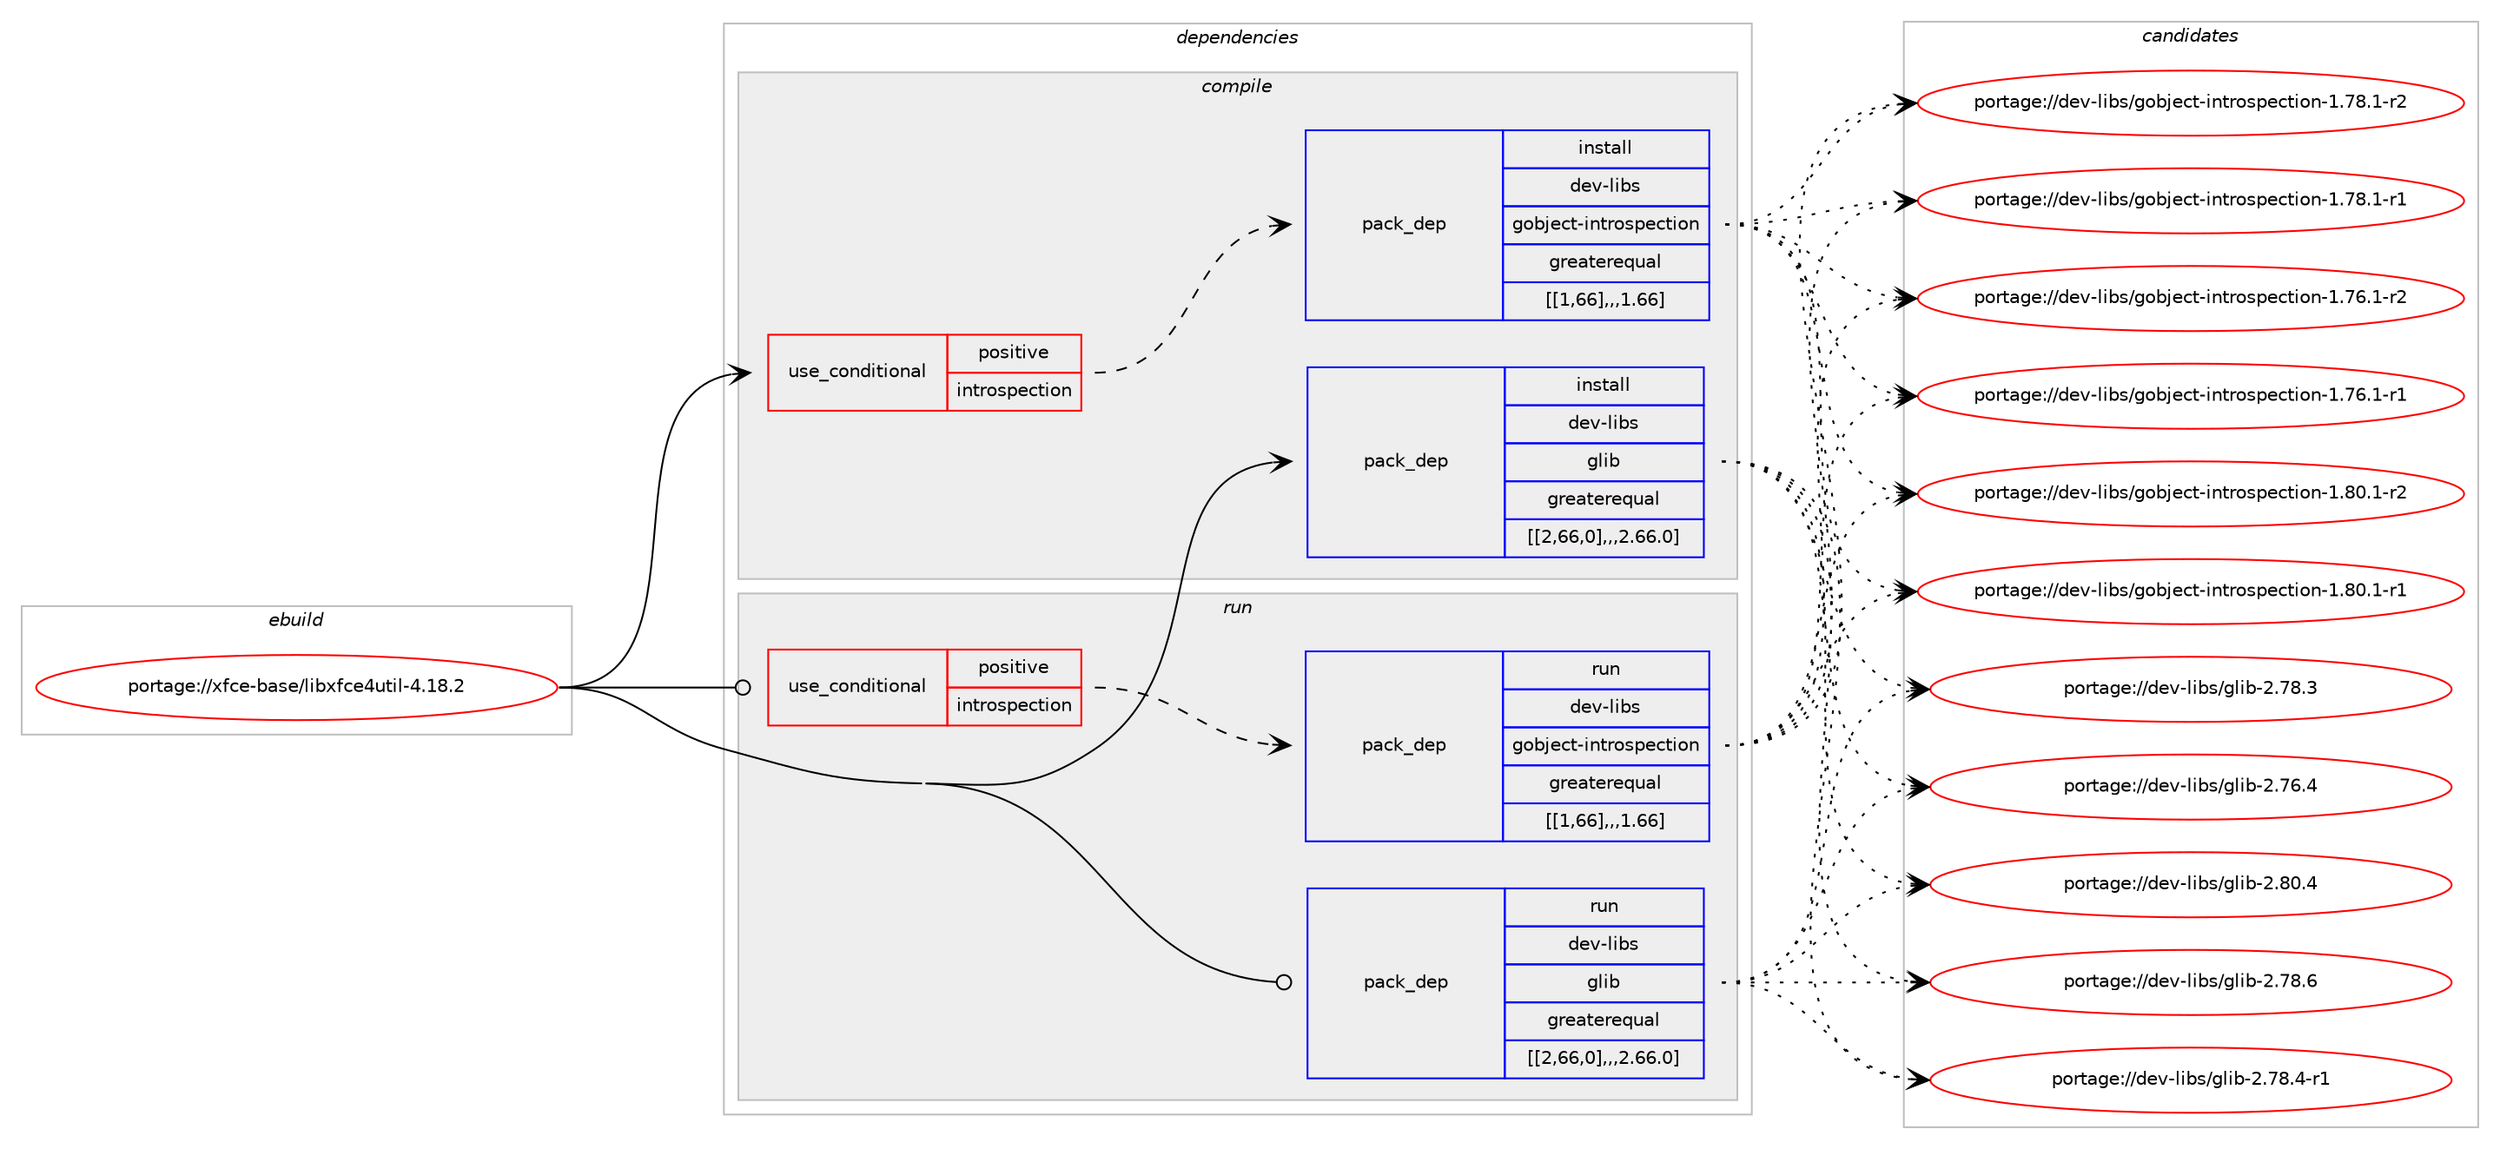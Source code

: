 digraph prolog {

# *************
# Graph options
# *************

newrank=true;
concentrate=true;
compound=true;
graph [rankdir=LR,fontname=Helvetica,fontsize=10,ranksep=1.5];#, ranksep=2.5, nodesep=0.2];
edge  [arrowhead=vee];
node  [fontname=Helvetica,fontsize=10];

# **********
# The ebuild
# **********

subgraph cluster_leftcol {
color=gray;
label=<<i>ebuild</i>>;
id [label="portage://xfce-base/libxfce4util-4.18.2", color=red, width=4, href="../xfce-base/libxfce4util-4.18.2.svg"];
}

# ****************
# The dependencies
# ****************

subgraph cluster_midcol {
color=gray;
label=<<i>dependencies</i>>;
subgraph cluster_compile {
fillcolor="#eeeeee";
style=filled;
label=<<i>compile</i>>;
subgraph cond5184 {
dependency15903 [label=<<TABLE BORDER="0" CELLBORDER="1" CELLSPACING="0" CELLPADDING="4"><TR><TD ROWSPAN="3" CELLPADDING="10">use_conditional</TD></TR><TR><TD>positive</TD></TR><TR><TD>introspection</TD></TR></TABLE>>, shape=none, color=red];
subgraph pack10533 {
dependency15904 [label=<<TABLE BORDER="0" CELLBORDER="1" CELLSPACING="0" CELLPADDING="4" WIDTH="220"><TR><TD ROWSPAN="6" CELLPADDING="30">pack_dep</TD></TR><TR><TD WIDTH="110">install</TD></TR><TR><TD>dev-libs</TD></TR><TR><TD>gobject-introspection</TD></TR><TR><TD>greaterequal</TD></TR><TR><TD>[[1,66],,,1.66]</TD></TR></TABLE>>, shape=none, color=blue];
}
dependency15903:e -> dependency15904:w [weight=20,style="dashed",arrowhead="vee"];
}
id:e -> dependency15903:w [weight=20,style="solid",arrowhead="vee"];
subgraph pack10534 {
dependency15905 [label=<<TABLE BORDER="0" CELLBORDER="1" CELLSPACING="0" CELLPADDING="4" WIDTH="220"><TR><TD ROWSPAN="6" CELLPADDING="30">pack_dep</TD></TR><TR><TD WIDTH="110">install</TD></TR><TR><TD>dev-libs</TD></TR><TR><TD>glib</TD></TR><TR><TD>greaterequal</TD></TR><TR><TD>[[2,66,0],,,2.66.0]</TD></TR></TABLE>>, shape=none, color=blue];
}
id:e -> dependency15905:w [weight=20,style="solid",arrowhead="vee"];
}
subgraph cluster_compileandrun {
fillcolor="#eeeeee";
style=filled;
label=<<i>compile and run</i>>;
}
subgraph cluster_run {
fillcolor="#eeeeee";
style=filled;
label=<<i>run</i>>;
subgraph cond5185 {
dependency15906 [label=<<TABLE BORDER="0" CELLBORDER="1" CELLSPACING="0" CELLPADDING="4"><TR><TD ROWSPAN="3" CELLPADDING="10">use_conditional</TD></TR><TR><TD>positive</TD></TR><TR><TD>introspection</TD></TR></TABLE>>, shape=none, color=red];
subgraph pack10535 {
dependency15907 [label=<<TABLE BORDER="0" CELLBORDER="1" CELLSPACING="0" CELLPADDING="4" WIDTH="220"><TR><TD ROWSPAN="6" CELLPADDING="30">pack_dep</TD></TR><TR><TD WIDTH="110">run</TD></TR><TR><TD>dev-libs</TD></TR><TR><TD>gobject-introspection</TD></TR><TR><TD>greaterequal</TD></TR><TR><TD>[[1,66],,,1.66]</TD></TR></TABLE>>, shape=none, color=blue];
}
dependency15906:e -> dependency15907:w [weight=20,style="dashed",arrowhead="vee"];
}
id:e -> dependency15906:w [weight=20,style="solid",arrowhead="odot"];
subgraph pack10536 {
dependency15908 [label=<<TABLE BORDER="0" CELLBORDER="1" CELLSPACING="0" CELLPADDING="4" WIDTH="220"><TR><TD ROWSPAN="6" CELLPADDING="30">pack_dep</TD></TR><TR><TD WIDTH="110">run</TD></TR><TR><TD>dev-libs</TD></TR><TR><TD>glib</TD></TR><TR><TD>greaterequal</TD></TR><TR><TD>[[2,66,0],,,2.66.0]</TD></TR></TABLE>>, shape=none, color=blue];
}
id:e -> dependency15908:w [weight=20,style="solid",arrowhead="odot"];
}
}

# **************
# The candidates
# **************

subgraph cluster_choices {
rank=same;
color=gray;
label=<<i>candidates</i>>;

subgraph choice10533 {
color=black;
nodesep=1;
choice10010111845108105981154710311198106101991164510511011611411111511210199116105111110454946564846494511450 [label="portage://dev-libs/gobject-introspection-1.80.1-r2", color=red, width=4,href="../dev-libs/gobject-introspection-1.80.1-r2.svg"];
choice10010111845108105981154710311198106101991164510511011611411111511210199116105111110454946564846494511449 [label="portage://dev-libs/gobject-introspection-1.80.1-r1", color=red, width=4,href="../dev-libs/gobject-introspection-1.80.1-r1.svg"];
choice10010111845108105981154710311198106101991164510511011611411111511210199116105111110454946555646494511450 [label="portage://dev-libs/gobject-introspection-1.78.1-r2", color=red, width=4,href="../dev-libs/gobject-introspection-1.78.1-r2.svg"];
choice10010111845108105981154710311198106101991164510511011611411111511210199116105111110454946555646494511449 [label="portage://dev-libs/gobject-introspection-1.78.1-r1", color=red, width=4,href="../dev-libs/gobject-introspection-1.78.1-r1.svg"];
choice10010111845108105981154710311198106101991164510511011611411111511210199116105111110454946555446494511450 [label="portage://dev-libs/gobject-introspection-1.76.1-r2", color=red, width=4,href="../dev-libs/gobject-introspection-1.76.1-r2.svg"];
choice10010111845108105981154710311198106101991164510511011611411111511210199116105111110454946555446494511449 [label="portage://dev-libs/gobject-introspection-1.76.1-r1", color=red, width=4,href="../dev-libs/gobject-introspection-1.76.1-r1.svg"];
dependency15904:e -> choice10010111845108105981154710311198106101991164510511011611411111511210199116105111110454946564846494511450:w [style=dotted,weight="100"];
dependency15904:e -> choice10010111845108105981154710311198106101991164510511011611411111511210199116105111110454946564846494511449:w [style=dotted,weight="100"];
dependency15904:e -> choice10010111845108105981154710311198106101991164510511011611411111511210199116105111110454946555646494511450:w [style=dotted,weight="100"];
dependency15904:e -> choice10010111845108105981154710311198106101991164510511011611411111511210199116105111110454946555646494511449:w [style=dotted,weight="100"];
dependency15904:e -> choice10010111845108105981154710311198106101991164510511011611411111511210199116105111110454946555446494511450:w [style=dotted,weight="100"];
dependency15904:e -> choice10010111845108105981154710311198106101991164510511011611411111511210199116105111110454946555446494511449:w [style=dotted,weight="100"];
}
subgraph choice10534 {
color=black;
nodesep=1;
choice1001011184510810598115471031081059845504656484652 [label="portage://dev-libs/glib-2.80.4", color=red, width=4,href="../dev-libs/glib-2.80.4.svg"];
choice1001011184510810598115471031081059845504655564654 [label="portage://dev-libs/glib-2.78.6", color=red, width=4,href="../dev-libs/glib-2.78.6.svg"];
choice10010111845108105981154710310810598455046555646524511449 [label="portage://dev-libs/glib-2.78.4-r1", color=red, width=4,href="../dev-libs/glib-2.78.4-r1.svg"];
choice1001011184510810598115471031081059845504655564651 [label="portage://dev-libs/glib-2.78.3", color=red, width=4,href="../dev-libs/glib-2.78.3.svg"];
choice1001011184510810598115471031081059845504655544652 [label="portage://dev-libs/glib-2.76.4", color=red, width=4,href="../dev-libs/glib-2.76.4.svg"];
dependency15905:e -> choice1001011184510810598115471031081059845504656484652:w [style=dotted,weight="100"];
dependency15905:e -> choice1001011184510810598115471031081059845504655564654:w [style=dotted,weight="100"];
dependency15905:e -> choice10010111845108105981154710310810598455046555646524511449:w [style=dotted,weight="100"];
dependency15905:e -> choice1001011184510810598115471031081059845504655564651:w [style=dotted,weight="100"];
dependency15905:e -> choice1001011184510810598115471031081059845504655544652:w [style=dotted,weight="100"];
}
subgraph choice10535 {
color=black;
nodesep=1;
choice10010111845108105981154710311198106101991164510511011611411111511210199116105111110454946564846494511450 [label="portage://dev-libs/gobject-introspection-1.80.1-r2", color=red, width=4,href="../dev-libs/gobject-introspection-1.80.1-r2.svg"];
choice10010111845108105981154710311198106101991164510511011611411111511210199116105111110454946564846494511449 [label="portage://dev-libs/gobject-introspection-1.80.1-r1", color=red, width=4,href="../dev-libs/gobject-introspection-1.80.1-r1.svg"];
choice10010111845108105981154710311198106101991164510511011611411111511210199116105111110454946555646494511450 [label="portage://dev-libs/gobject-introspection-1.78.1-r2", color=red, width=4,href="../dev-libs/gobject-introspection-1.78.1-r2.svg"];
choice10010111845108105981154710311198106101991164510511011611411111511210199116105111110454946555646494511449 [label="portage://dev-libs/gobject-introspection-1.78.1-r1", color=red, width=4,href="../dev-libs/gobject-introspection-1.78.1-r1.svg"];
choice10010111845108105981154710311198106101991164510511011611411111511210199116105111110454946555446494511450 [label="portage://dev-libs/gobject-introspection-1.76.1-r2", color=red, width=4,href="../dev-libs/gobject-introspection-1.76.1-r2.svg"];
choice10010111845108105981154710311198106101991164510511011611411111511210199116105111110454946555446494511449 [label="portage://dev-libs/gobject-introspection-1.76.1-r1", color=red, width=4,href="../dev-libs/gobject-introspection-1.76.1-r1.svg"];
dependency15907:e -> choice10010111845108105981154710311198106101991164510511011611411111511210199116105111110454946564846494511450:w [style=dotted,weight="100"];
dependency15907:e -> choice10010111845108105981154710311198106101991164510511011611411111511210199116105111110454946564846494511449:w [style=dotted,weight="100"];
dependency15907:e -> choice10010111845108105981154710311198106101991164510511011611411111511210199116105111110454946555646494511450:w [style=dotted,weight="100"];
dependency15907:e -> choice10010111845108105981154710311198106101991164510511011611411111511210199116105111110454946555646494511449:w [style=dotted,weight="100"];
dependency15907:e -> choice10010111845108105981154710311198106101991164510511011611411111511210199116105111110454946555446494511450:w [style=dotted,weight="100"];
dependency15907:e -> choice10010111845108105981154710311198106101991164510511011611411111511210199116105111110454946555446494511449:w [style=dotted,weight="100"];
}
subgraph choice10536 {
color=black;
nodesep=1;
choice1001011184510810598115471031081059845504656484652 [label="portage://dev-libs/glib-2.80.4", color=red, width=4,href="../dev-libs/glib-2.80.4.svg"];
choice1001011184510810598115471031081059845504655564654 [label="portage://dev-libs/glib-2.78.6", color=red, width=4,href="../dev-libs/glib-2.78.6.svg"];
choice10010111845108105981154710310810598455046555646524511449 [label="portage://dev-libs/glib-2.78.4-r1", color=red, width=4,href="../dev-libs/glib-2.78.4-r1.svg"];
choice1001011184510810598115471031081059845504655564651 [label="portage://dev-libs/glib-2.78.3", color=red, width=4,href="../dev-libs/glib-2.78.3.svg"];
choice1001011184510810598115471031081059845504655544652 [label="portage://dev-libs/glib-2.76.4", color=red, width=4,href="../dev-libs/glib-2.76.4.svg"];
dependency15908:e -> choice1001011184510810598115471031081059845504656484652:w [style=dotted,weight="100"];
dependency15908:e -> choice1001011184510810598115471031081059845504655564654:w [style=dotted,weight="100"];
dependency15908:e -> choice10010111845108105981154710310810598455046555646524511449:w [style=dotted,weight="100"];
dependency15908:e -> choice1001011184510810598115471031081059845504655564651:w [style=dotted,weight="100"];
dependency15908:e -> choice1001011184510810598115471031081059845504655544652:w [style=dotted,weight="100"];
}
}

}
